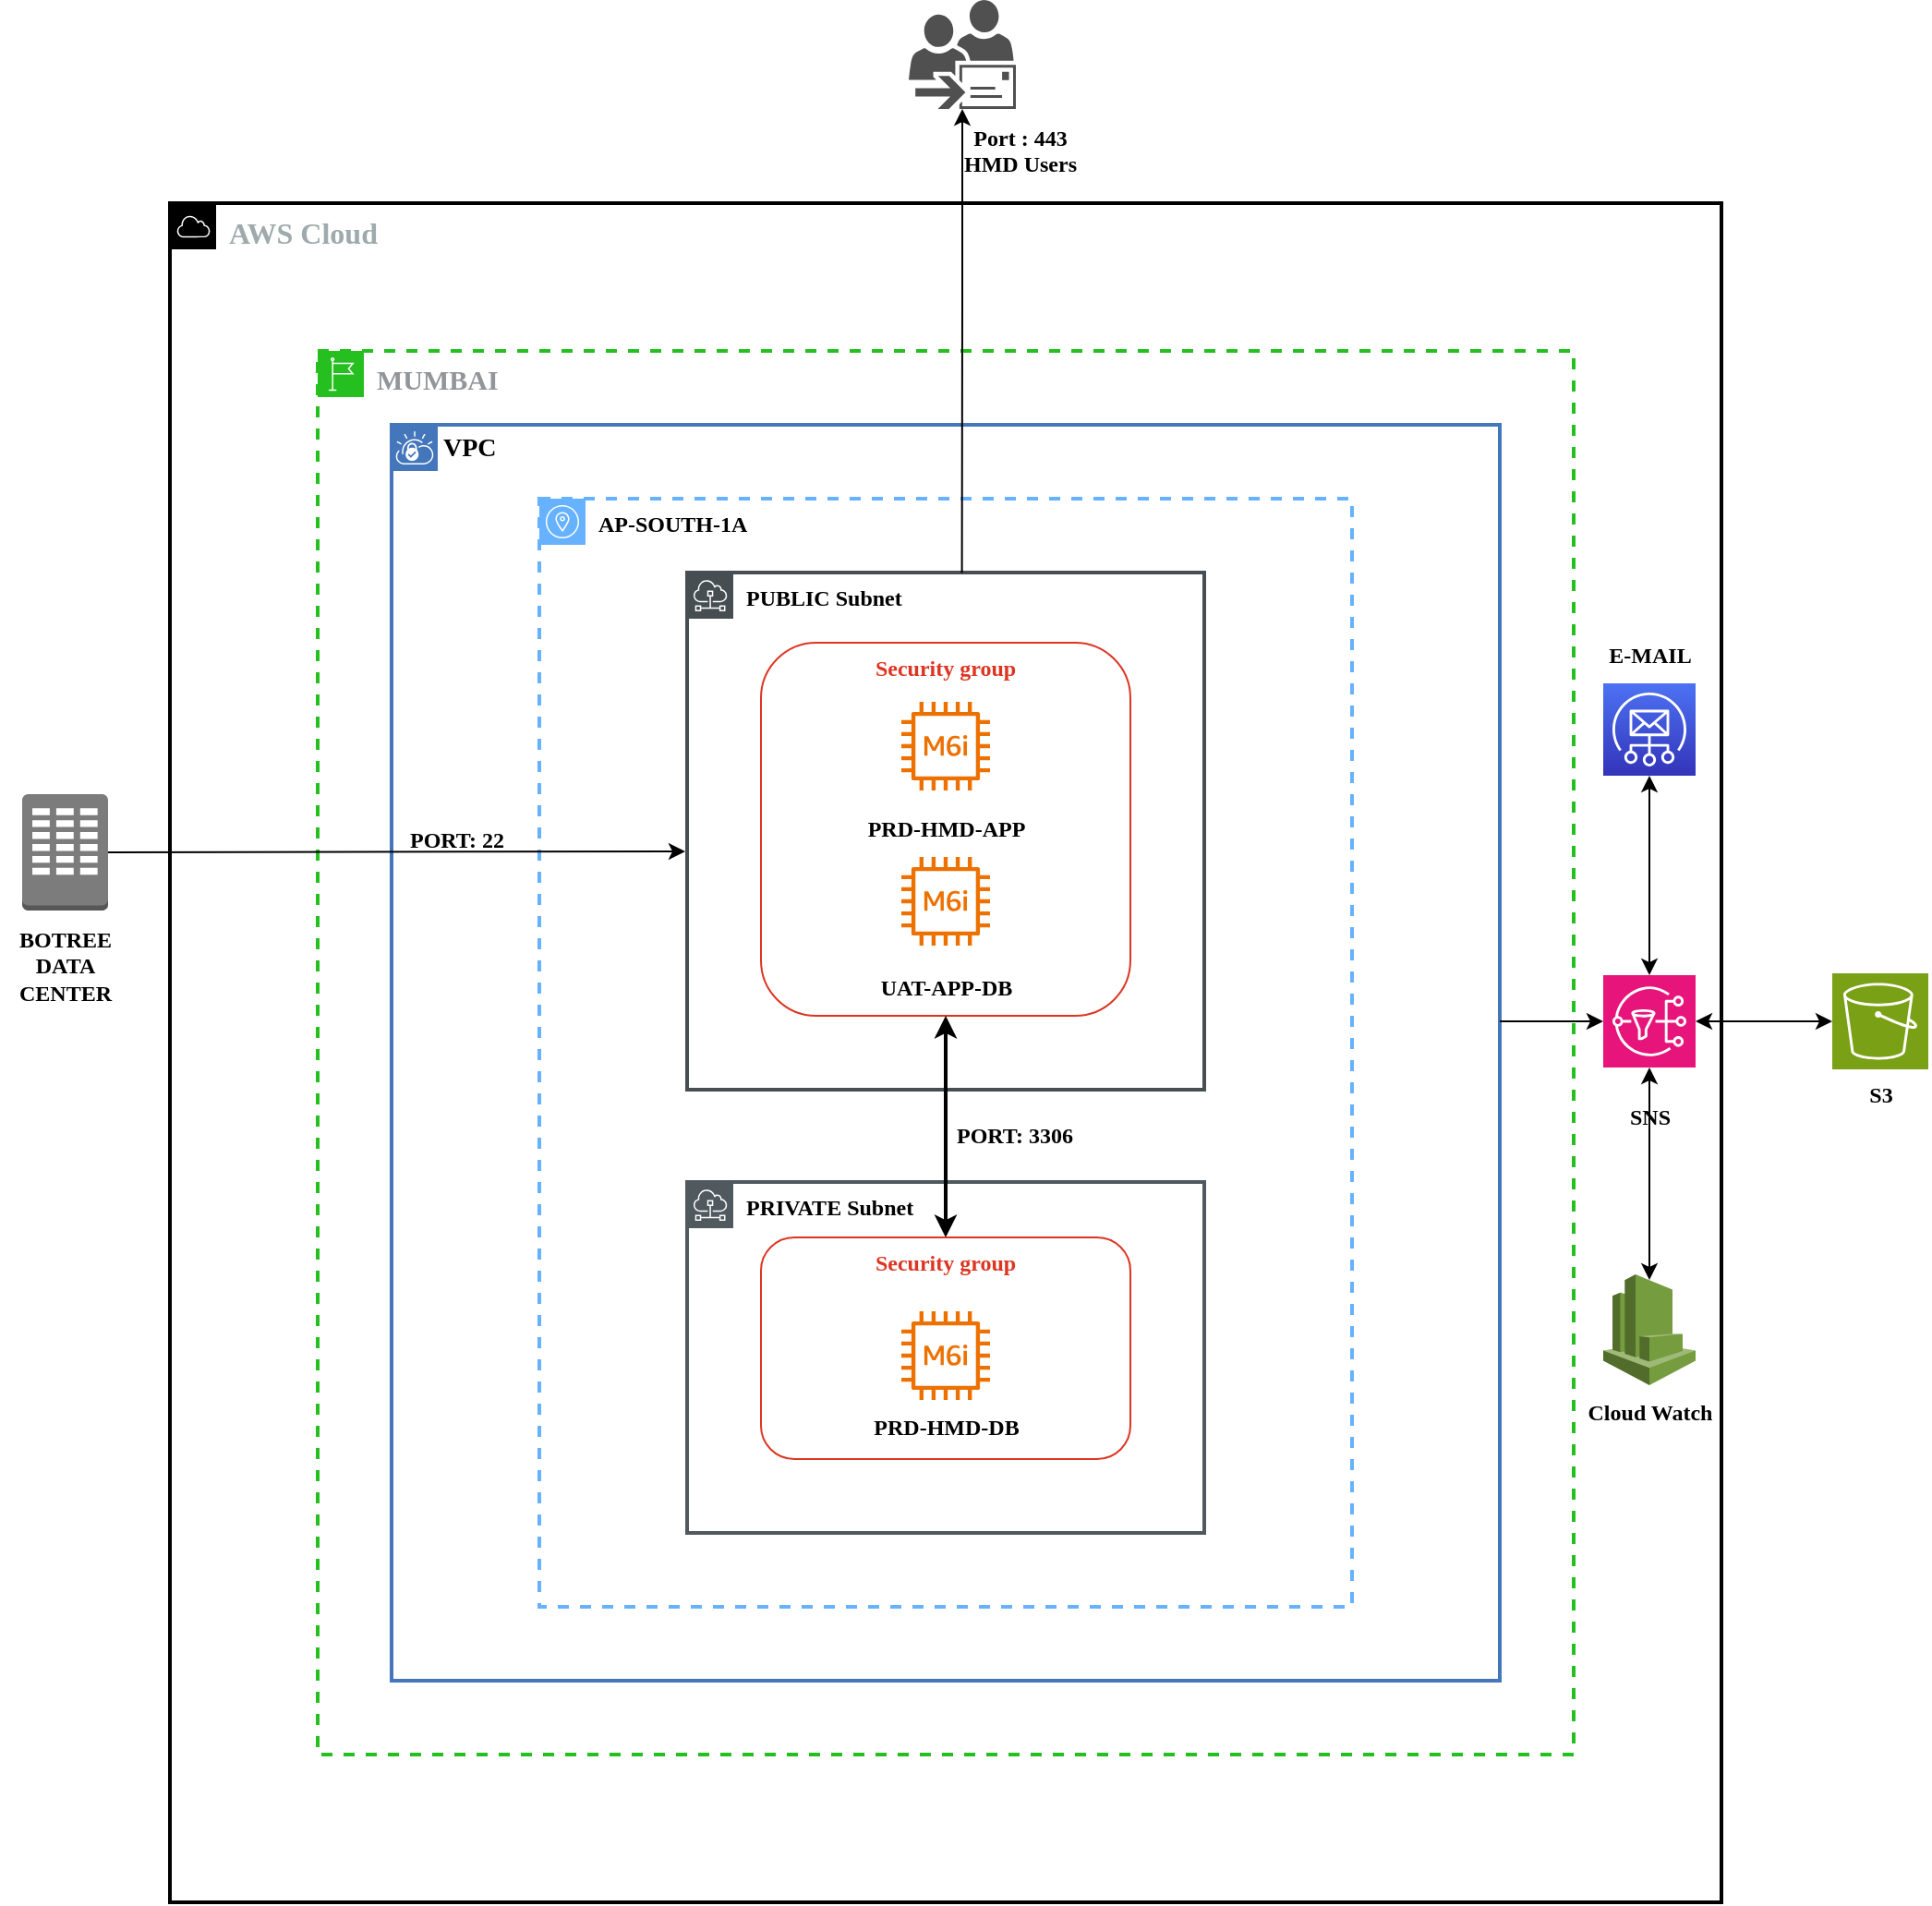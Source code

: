 <mxfile version="22.1.2" type="github">
  <diagram name="Page-1" id="QZaOCCa2CXClQdpz971x">
    <mxGraphModel dx="2450" dy="1929" grid="1" gridSize="10" guides="1" tooltips="1" connect="1" arrows="1" fold="1" page="1" pageScale="1" pageWidth="850" pageHeight="1100" math="0" shadow="0">
      <root>
        <mxCell id="0" />
        <mxCell id="1" parent="0" />
        <mxCell id="zWq0DZ0RbpLFLj6K2Atk-1" value="&lt;font face=&quot;Times New Roman&quot; color=&quot;#9eaaab&quot; style=&quot;font-size: 16px;&quot;&gt;&lt;b&gt;AWS Cloud&lt;/b&gt;&lt;/font&gt;" style="sketch=0;outlineConnect=0;gradientColor=none;html=1;whiteSpace=wrap;fontSize=12;fontStyle=0;shape=mxgraph.aws4.group;grIcon=mxgraph.aws4.group_aws_cloud;strokeColor=#000000;fillColor=none;verticalAlign=top;align=left;spacingLeft=30;fontColor=#AAB7B8;dashed=0;strokeWidth=2;" vertex="1" parent="1">
          <mxGeometry x="40" width="840" height="920" as="geometry" />
        </mxCell>
        <mxCell id="zWq0DZ0RbpLFLj6K2Atk-2" value="&lt;font face=&quot;Times New Roman&quot; color=&quot;#929599&quot;&gt;&lt;span style=&quot;font-size: 15px;&quot;&gt;&lt;b&gt;MUMBAI&lt;/b&gt;&lt;/span&gt;&lt;/font&gt;" style="sketch=0;outlineConnect=0;gradientColor=none;html=1;whiteSpace=wrap;fontSize=12;fontStyle=0;shape=mxgraph.aws4.group;grIcon=mxgraph.aws4.group_region;strokeColor=#26BF20;fillColor=none;verticalAlign=top;align=left;spacingLeft=30;fontColor=#B6BABF;dashed=1;strokeWidth=2;" vertex="1" parent="1">
          <mxGeometry x="120" y="80" width="680" height="760" as="geometry" />
        </mxCell>
        <mxCell id="zWq0DZ0RbpLFLj6K2Atk-3" value="&lt;font face=&quot;Times New Roman&quot; style=&quot;font-size: 14px;&quot;&gt;&lt;b&gt;VPC&lt;/b&gt;&lt;/font&gt;" style="shape=mxgraph.ibm.box;prType=vpc;fontStyle=0;verticalAlign=top;align=left;spacingLeft=32;spacingTop=4;fillColor=none;rounded=0;whiteSpace=wrap;html=1;strokeColor=#4376BB;strokeWidth=2;dashed=0;container=1;spacing=-4;collapsible=0;expand=0;recursiveResize=0;" vertex="1" parent="1">
          <mxGeometry x="160" y="120" width="600" height="680" as="geometry" />
        </mxCell>
        <mxCell id="zWq0DZ0RbpLFLj6K2Atk-4" value="&lt;font face=&quot;Times New Roman&quot; color=&quot;#000000&quot;&gt;&lt;b&gt;AP-SOUTH-1A&lt;/b&gt;&lt;/font&gt;" style="sketch=0;outlineConnect=0;gradientColor=none;html=1;whiteSpace=wrap;fontSize=12;fontStyle=0;shape=mxgraph.aws4.group;grIcon=mxgraph.aws4.group_availability_zone;strokeColor=#66B2FF;fillColor=none;verticalAlign=top;align=left;spacingLeft=30;fontColor=#545B64;dashed=1;strokeWidth=2;perimeterSpacing=0;" vertex="1" parent="zWq0DZ0RbpLFLj6K2Atk-3">
          <mxGeometry x="80" y="40" width="440" height="600" as="geometry" />
        </mxCell>
        <mxCell id="zWq0DZ0RbpLFLj6K2Atk-5" value="&lt;b&gt;&lt;font face=&quot;Times New Roman&quot; color=&quot;#000000&quot;&gt;PUBLIC Subnet&lt;/font&gt;&lt;/b&gt;" style="outlineConnect=0;gradientColor=none;html=1;whiteSpace=wrap;fontSize=12;fontStyle=0;shape=mxgraph.aws4.group;grIcon=mxgraph.aws4.group_subnet;strokeColor=#474e52;fillColor=none;verticalAlign=top;align=left;spacingLeft=30;fontColor=#879196;dashed=0;strokeWidth=2;labelBackgroundColor=none;shadow=0;" vertex="1" parent="zWq0DZ0RbpLFLj6K2Atk-3">
          <mxGeometry x="160" y="80" width="280" height="280" as="geometry" />
        </mxCell>
        <mxCell id="zWq0DZ0RbpLFLj6K2Atk-7" value="&lt;font face=&quot;Times New Roman&quot;&gt;&lt;b&gt;Security group&lt;/b&gt;&lt;/font&gt;" style="fillColor=none;strokeColor=#DD3522;verticalAlign=top;fontStyle=0;fontColor=#DD3522;whiteSpace=wrap;html=1;rounded=1;" vertex="1" parent="zWq0DZ0RbpLFLj6K2Atk-3">
          <mxGeometry x="200" y="118" width="200" height="202" as="geometry" />
        </mxCell>
        <mxCell id="zWq0DZ0RbpLFLj6K2Atk-32" value="&lt;font face=&quot;Times New Roman&quot; color=&quot;#000000&quot;&gt;&lt;b&gt;PRIVATE Subnet&lt;/b&gt;&lt;/font&gt;" style="outlineConnect=0;gradientColor=none;html=1;whiteSpace=wrap;fontSize=12;fontStyle=0;shape=mxgraph.aws4.group;grIcon=mxgraph.aws4.group_subnet;strokeColor=#50595e;fillColor=none;verticalAlign=top;align=left;spacingLeft=30;fontColor=#879196;dashed=0;strokeWidth=2;" vertex="1" parent="zWq0DZ0RbpLFLj6K2Atk-3">
          <mxGeometry x="160" y="410" width="280" height="190" as="geometry" />
        </mxCell>
        <mxCell id="zWq0DZ0RbpLFLj6K2Atk-8" value="" style="sketch=0;outlineConnect=0;fontColor=#232F3E;gradientColor=none;fillColor=#ED7100;strokeColor=none;dashed=0;verticalLabelPosition=bottom;verticalAlign=top;align=center;html=1;fontSize=12;fontStyle=0;aspect=fixed;pointerEvents=1;shape=mxgraph.aws4.ec2_m6i_instance;" vertex="1" parent="zWq0DZ0RbpLFLj6K2Atk-3">
          <mxGeometry x="276" y="150" width="48" height="48" as="geometry" />
        </mxCell>
        <mxCell id="zWq0DZ0RbpLFLj6K2Atk-10" value="" style="sketch=0;outlineConnect=0;fontColor=#232F3E;gradientColor=none;fillColor=#ED7100;strokeColor=none;dashed=0;verticalLabelPosition=bottom;verticalAlign=top;align=center;html=1;fontSize=12;fontStyle=0;aspect=fixed;pointerEvents=1;shape=mxgraph.aws4.ec2_m6i_instance;" vertex="1" parent="zWq0DZ0RbpLFLj6K2Atk-3">
          <mxGeometry x="276" y="234" width="48" height="48" as="geometry" />
        </mxCell>
        <mxCell id="zWq0DZ0RbpLFLj6K2Atk-34" style="edgeStyle=orthogonalEdgeStyle;rounded=0;orthogonalLoop=1;jettySize=auto;html=1;exitX=0.5;exitY=0;exitDx=0;exitDy=0;startArrow=classic;startFill=1;strokeWidth=2;" edge="1" parent="zWq0DZ0RbpLFLj6K2Atk-3" source="zWq0DZ0RbpLFLj6K2Atk-33" target="zWq0DZ0RbpLFLj6K2Atk-14">
          <mxGeometry relative="1" as="geometry" />
        </mxCell>
        <mxCell id="zWq0DZ0RbpLFLj6K2Atk-33" value="&lt;font face=&quot;Times New Roman&quot;&gt;&lt;b&gt;Security group&lt;/b&gt;&lt;/font&gt;" style="fillColor=none;strokeColor=#DD3522;verticalAlign=top;fontStyle=0;fontColor=#DD3522;whiteSpace=wrap;html=1;rounded=1;" vertex="1" parent="zWq0DZ0RbpLFLj6K2Atk-3">
          <mxGeometry x="200" y="440" width="200" height="120" as="geometry" />
        </mxCell>
        <mxCell id="zWq0DZ0RbpLFLj6K2Atk-9" value="" style="sketch=0;outlineConnect=0;fontColor=#232F3E;gradientColor=none;fillColor=#ED7100;strokeColor=none;dashed=0;verticalLabelPosition=bottom;verticalAlign=top;align=center;html=1;fontSize=12;fontStyle=0;aspect=fixed;pointerEvents=1;shape=mxgraph.aws4.ec2_m6i_instance;" vertex="1" parent="zWq0DZ0RbpLFLj6K2Atk-3">
          <mxGeometry x="276" y="480" width="48" height="48" as="geometry" />
        </mxCell>
        <mxCell id="zWq0DZ0RbpLFLj6K2Atk-15" value="&lt;font face=&quot;Times New Roman&quot;&gt;&lt;b&gt;PRD-HMD-DB&lt;/b&gt;&lt;/font&gt;" style="text;html=1;align=center;verticalAlign=middle;resizable=0;points=[];autosize=1;strokeColor=none;fillColor=none;" vertex="1" parent="zWq0DZ0RbpLFLj6K2Atk-3">
          <mxGeometry x="250" y="528" width="100" height="30" as="geometry" />
        </mxCell>
        <mxCell id="zWq0DZ0RbpLFLj6K2Atk-13" value="&lt;font face=&quot;Times New Roman&quot;&gt;&lt;b&gt;PRD-HMD-APP&lt;/b&gt;&lt;/font&gt;" style="text;html=1;align=center;verticalAlign=middle;resizable=0;points=[];autosize=1;strokeColor=none;fillColor=none;" vertex="1" parent="zWq0DZ0RbpLFLj6K2Atk-3">
          <mxGeometry x="245" y="204" width="110" height="30" as="geometry" />
        </mxCell>
        <mxCell id="zWq0DZ0RbpLFLj6K2Atk-14" value="&lt;font face=&quot;Times New Roman&quot;&gt;&lt;b&gt;UAT-APP-DB&lt;/b&gt;&lt;/font&gt;" style="text;html=1;align=center;verticalAlign=middle;resizable=0;points=[];autosize=1;strokeColor=none;fillColor=none;" vertex="1" parent="zWq0DZ0RbpLFLj6K2Atk-3">
          <mxGeometry x="255" y="290" width="90" height="30" as="geometry" />
        </mxCell>
        <mxCell id="zWq0DZ0RbpLFLj6K2Atk-35" value="&lt;font face=&quot;Times New Roman&quot;&gt;&lt;b&gt;PORT: 3306&lt;/b&gt;&lt;/font&gt;" style="text;html=1;align=center;verticalAlign=middle;resizable=0;points=[];autosize=1;strokeColor=none;fillColor=none;" vertex="1" parent="zWq0DZ0RbpLFLj6K2Atk-3">
          <mxGeometry x="292" y="370" width="90" height="30" as="geometry" />
        </mxCell>
        <mxCell id="zWq0DZ0RbpLFLj6K2Atk-39" value="&lt;font face=&quot;Times New Roman&quot;&gt;&lt;b&gt;PORT: 22&lt;/b&gt;&lt;/font&gt;" style="text;html=1;align=center;verticalAlign=middle;resizable=0;points=[];autosize=1;strokeColor=none;fillColor=none;" vertex="1" parent="zWq0DZ0RbpLFLj6K2Atk-3">
          <mxGeometry y="210" width="70" height="30" as="geometry" />
        </mxCell>
        <mxCell id="zWq0DZ0RbpLFLj6K2Atk-36" value="" style="outlineConnect=0;dashed=0;verticalLabelPosition=bottom;verticalAlign=top;align=center;html=1;shape=mxgraph.aws3.corporate_data_center;fillColor=#7D7C7C;gradientColor=none;" vertex="1" parent="1">
          <mxGeometry x="-40" y="320" width="46.5" height="63" as="geometry" />
        </mxCell>
        <mxCell id="zWq0DZ0RbpLFLj6K2Atk-37" style="edgeStyle=orthogonalEdgeStyle;rounded=0;orthogonalLoop=1;jettySize=auto;html=1;exitX=1;exitY=0.5;exitDx=0;exitDy=0;exitPerimeter=0;" edge="1" parent="1" source="zWq0DZ0RbpLFLj6K2Atk-36">
          <mxGeometry relative="1" as="geometry">
            <mxPoint x="45.5" y="350.471" as="sourcePoint" />
            <mxPoint x="319" y="351" as="targetPoint" />
          </mxGeometry>
        </mxCell>
        <mxCell id="zWq0DZ0RbpLFLj6K2Atk-38" value="&lt;font face=&quot;Times New Roman&quot;&gt;&lt;b&gt;BOTREE&lt;br&gt;DATA&lt;br&gt;CENTER&lt;br&gt;&lt;/b&gt;&lt;/font&gt;" style="text;html=1;align=center;verticalAlign=middle;resizable=0;points=[];autosize=1;strokeColor=none;fillColor=none;" vertex="1" parent="1">
          <mxGeometry x="-51.75" y="383" width="70" height="60" as="geometry" />
        </mxCell>
        <mxCell id="zWq0DZ0RbpLFLj6K2Atk-42" value="" style="sketch=0;pointerEvents=1;shadow=0;dashed=0;html=1;strokeColor=none;fillColor=#505050;labelPosition=center;verticalLabelPosition=bottom;verticalAlign=top;outlineConnect=0;align=center;shape=mxgraph.office.communications.dynamic_distribution_group;" vertex="1" parent="1">
          <mxGeometry x="440" y="-110" width="58" height="59" as="geometry" />
        </mxCell>
        <mxCell id="zWq0DZ0RbpLFLj6K2Atk-43" style="edgeStyle=orthogonalEdgeStyle;rounded=0;orthogonalLoop=1;jettySize=auto;html=1;entryX=0.52;entryY=0.067;entryDx=0;entryDy=0;entryPerimeter=0;startArrow=classic;startFill=1;endArrow=none;endFill=0;" edge="1" parent="1" source="zWq0DZ0RbpLFLj6K2Atk-42" target="zWq0DZ0RbpLFLj6K2Atk-4">
          <mxGeometry relative="1" as="geometry" />
        </mxCell>
        <mxCell id="zWq0DZ0RbpLFLj6K2Atk-44" value="&lt;font face=&quot;Times New Roman&quot;&gt;&lt;b&gt;Port : 443&lt;br&gt;HMD Users&lt;br&gt;&lt;br&gt;&lt;/b&gt;&lt;/font&gt;" style="text;html=1;align=center;verticalAlign=middle;resizable=0;points=[];autosize=1;strokeColor=none;fillColor=none;strokeWidth=2;" vertex="1" parent="1">
          <mxGeometry x="460" y="-51" width="80" height="60" as="geometry" />
        </mxCell>
        <mxCell id="zWq0DZ0RbpLFLj6K2Atk-45" value="" style="outlineConnect=0;dashed=0;verticalLabelPosition=bottom;verticalAlign=top;align=center;html=1;shape=mxgraph.aws3.cloudwatch;fillColor=#759C3E;gradientColor=none;" vertex="1" parent="1">
          <mxGeometry x="816" y="580" width="50" height="60" as="geometry" />
        </mxCell>
        <mxCell id="zWq0DZ0RbpLFLj6K2Atk-46" value="" style="sketch=0;points=[[0,0,0],[0.25,0,0],[0.5,0,0],[0.75,0,0],[1,0,0],[0,1,0],[0.25,1,0],[0.5,1,0],[0.75,1,0],[1,1,0],[0,0.25,0],[0,0.5,0],[0,0.75,0],[1,0.25,0],[1,0.5,0],[1,0.75,0]];outlineConnect=0;fontColor=#232F3E;gradientColor=#4D72F3;gradientDirection=north;fillColor=#3334B9;strokeColor=#ffffff;dashed=0;verticalLabelPosition=bottom;verticalAlign=top;align=center;html=1;fontSize=12;fontStyle=0;aspect=fixed;shape=mxgraph.aws4.resourceIcon;resIcon=mxgraph.aws4.simple_email_service;" vertex="1" parent="1">
          <mxGeometry x="816" y="260" width="50" height="50" as="geometry" />
        </mxCell>
        <mxCell id="zWq0DZ0RbpLFLj6K2Atk-49" value="" style="sketch=0;points=[[0,0,0],[0.25,0,0],[0.5,0,0],[0.75,0,0],[1,0,0],[0,1,0],[0.25,1,0],[0.5,1,0],[0.75,1,0],[1,1,0],[0,0.25,0],[0,0.5,0],[0,0.75,0],[1,0.25,0],[1,0.5,0],[1,0.75,0]];outlineConnect=0;fontColor=#232F3E;fillColor=#E7157B;strokeColor=#ffffff;dashed=0;verticalLabelPosition=bottom;verticalAlign=top;align=center;html=1;fontSize=12;fontStyle=0;aspect=fixed;shape=mxgraph.aws4.resourceIcon;resIcon=mxgraph.aws4.sns;" vertex="1" parent="1">
          <mxGeometry x="816" y="418" width="50" height="50" as="geometry" />
        </mxCell>
        <mxCell id="zWq0DZ0RbpLFLj6K2Atk-50" value="" style="sketch=0;points=[[0,0,0],[0.25,0,0],[0.5,0,0],[0.75,0,0],[1,0,0],[0,1,0],[0.25,1,0],[0.5,1,0],[0.75,1,0],[1,1,0],[0,0.25,0],[0,0.5,0],[0,0.75,0],[1,0.25,0],[1,0.5,0],[1,0.75,0]];outlineConnect=0;fontColor=#232F3E;fillColor=#7AA116;strokeColor=#ffffff;dashed=0;verticalLabelPosition=bottom;verticalAlign=top;align=center;html=1;fontSize=12;fontStyle=0;aspect=fixed;shape=mxgraph.aws4.resourceIcon;resIcon=mxgraph.aws4.s3;" vertex="1" parent="1">
          <mxGeometry x="940" y="417" width="52" height="52" as="geometry" />
        </mxCell>
        <mxCell id="zWq0DZ0RbpLFLj6K2Atk-52" value="&lt;font face=&quot;Times New Roman&quot;&gt;&lt;b&gt;E-MAIL&lt;/b&gt;&lt;/font&gt;" style="text;html=1;align=center;verticalAlign=middle;resizable=0;points=[];autosize=1;strokeColor=none;fillColor=none;" vertex="1" parent="1">
          <mxGeometry x="806" y="230" width="70" height="30" as="geometry" />
        </mxCell>
        <mxCell id="zWq0DZ0RbpLFLj6K2Atk-53" value="&lt;font face=&quot;Times New Roman&quot;&gt;&lt;b&gt;S3&lt;/b&gt;&lt;/font&gt;" style="text;html=1;align=center;verticalAlign=middle;resizable=0;points=[];autosize=1;strokeColor=none;fillColor=none;" vertex="1" parent="1">
          <mxGeometry x="946" y="468" width="40" height="30" as="geometry" />
        </mxCell>
        <mxCell id="zWq0DZ0RbpLFLj6K2Atk-54" value="&lt;font face=&quot;Times New Roman&quot;&gt;&lt;b&gt;Cloud Watch&lt;/b&gt;&lt;/font&gt;" style="text;html=1;align=center;verticalAlign=middle;resizable=0;points=[];autosize=1;strokeColor=none;fillColor=none;" vertex="1" parent="1">
          <mxGeometry x="796" y="640" width="90" height="30" as="geometry" />
        </mxCell>
        <mxCell id="zWq0DZ0RbpLFLj6K2Atk-55" value="&lt;font face=&quot;Times New Roman&quot;&gt;&lt;b&gt;SNS&lt;/b&gt;&lt;/font&gt;" style="text;html=1;align=center;verticalAlign=middle;resizable=0;points=[];autosize=1;strokeColor=none;fillColor=none;" vertex="1" parent="1">
          <mxGeometry x="816" y="480" width="50" height="30" as="geometry" />
        </mxCell>
        <mxCell id="zWq0DZ0RbpLFLj6K2Atk-59" style="edgeStyle=orthogonalEdgeStyle;rounded=0;orthogonalLoop=1;jettySize=auto;html=1;exitX=0.5;exitY=1;exitDx=0;exitDy=0;exitPerimeter=0;entryX=0.5;entryY=0;entryDx=0;entryDy=0;entryPerimeter=0;startArrow=classic;startFill=1;" edge="1" parent="1" source="zWq0DZ0RbpLFLj6K2Atk-46" target="zWq0DZ0RbpLFLj6K2Atk-49">
          <mxGeometry relative="1" as="geometry" />
        </mxCell>
        <mxCell id="zWq0DZ0RbpLFLj6K2Atk-60" style="edgeStyle=orthogonalEdgeStyle;rounded=0;orthogonalLoop=1;jettySize=auto;html=1;exitX=0.5;exitY=1;exitDx=0;exitDy=0;exitPerimeter=0;entryX=0.5;entryY=0.05;entryDx=0;entryDy=0;entryPerimeter=0;startArrow=classic;startFill=1;" edge="1" parent="1" source="zWq0DZ0RbpLFLj6K2Atk-49" target="zWq0DZ0RbpLFLj6K2Atk-45">
          <mxGeometry relative="1" as="geometry" />
        </mxCell>
        <mxCell id="zWq0DZ0RbpLFLj6K2Atk-61" style="edgeStyle=orthogonalEdgeStyle;rounded=0;orthogonalLoop=1;jettySize=auto;html=1;exitX=1;exitY=0.5;exitDx=0;exitDy=0;exitPerimeter=0;entryX=0;entryY=0.5;entryDx=0;entryDy=0;entryPerimeter=0;startArrow=classic;startFill=1;" edge="1" parent="1" source="zWq0DZ0RbpLFLj6K2Atk-49" target="zWq0DZ0RbpLFLj6K2Atk-50">
          <mxGeometry relative="1" as="geometry" />
        </mxCell>
        <mxCell id="zWq0DZ0RbpLFLj6K2Atk-62" style="edgeStyle=orthogonalEdgeStyle;rounded=0;orthogonalLoop=1;jettySize=auto;html=1;exitX=0;exitY=0.5;exitDx=0;exitDy=0;exitPerimeter=0;entryX=1;entryY=0.475;entryDx=0;entryDy=0;entryPerimeter=0;startArrow=classic;startFill=1;endArrow=none;endFill=0;" edge="1" parent="1" source="zWq0DZ0RbpLFLj6K2Atk-49" target="zWq0DZ0RbpLFLj6K2Atk-3">
          <mxGeometry relative="1" as="geometry" />
        </mxCell>
      </root>
    </mxGraphModel>
  </diagram>
</mxfile>
